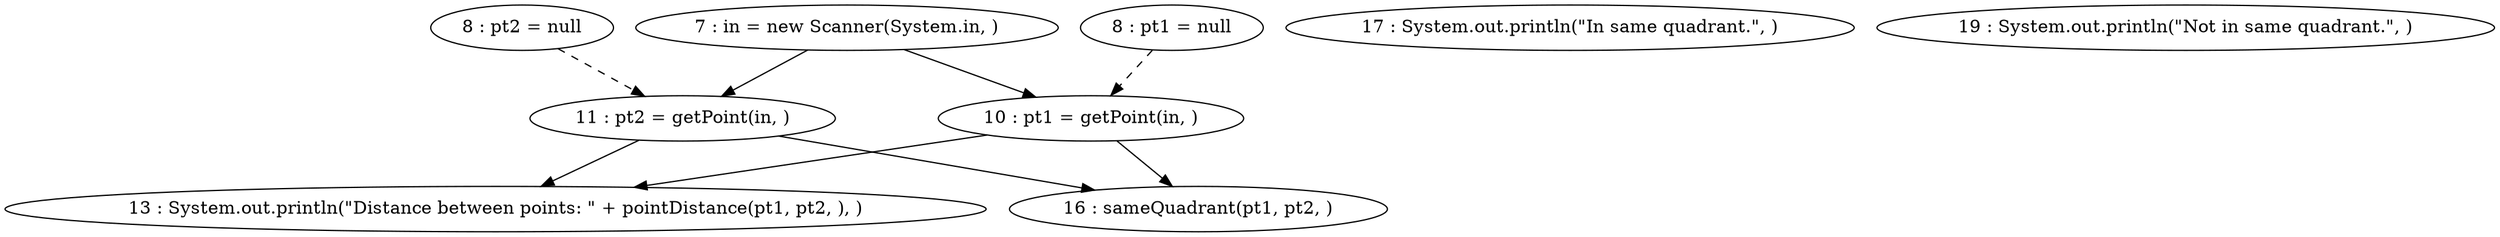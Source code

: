 digraph G {
"7 : in = new Scanner(System.in, )"
"7 : in = new Scanner(System.in, )" -> "11 : pt2 = getPoint(in, )"
"7 : in = new Scanner(System.in, )" -> "10 : pt1 = getPoint(in, )"
"8 : pt1 = null"
"8 : pt1 = null" -> "10 : pt1 = getPoint(in, )" [style=dashed]
"8 : pt2 = null"
"8 : pt2 = null" -> "11 : pt2 = getPoint(in, )" [style=dashed]
"10 : pt1 = getPoint(in, )"
"10 : pt1 = getPoint(in, )" -> "13 : System.out.println(\"Distance between points: \" + pointDistance(pt1, pt2, ), )"
"10 : pt1 = getPoint(in, )" -> "16 : sameQuadrant(pt1, pt2, )"
"11 : pt2 = getPoint(in, )"
"11 : pt2 = getPoint(in, )" -> "13 : System.out.println(\"Distance between points: \" + pointDistance(pt1, pt2, ), )"
"11 : pt2 = getPoint(in, )" -> "16 : sameQuadrant(pt1, pt2, )"
"13 : System.out.println(\"Distance between points: \" + pointDistance(pt1, pt2, ), )"
"16 : sameQuadrant(pt1, pt2, )"
"17 : System.out.println(\"In same quadrant.\", )"
"19 : System.out.println(\"Not in same quadrant.\", )"
}